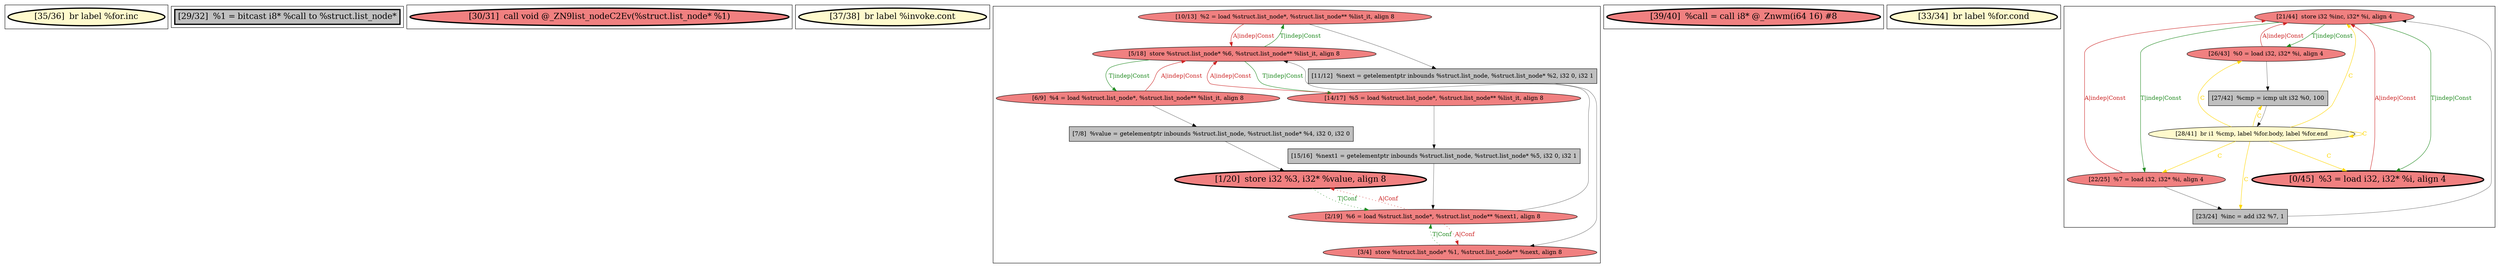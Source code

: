 
digraph G {





subgraph cluster7 {


node473 [penwidth=3.0,fontsize=20,fillcolor=lemonchiffon,label="[35/36]  br label %for.inc",shape=ellipse,style=filled ]



}

subgraph cluster6 {


node472 [penwidth=3.0,fontsize=20,fillcolor=grey,label="[29/32]  %1 = bitcast i8* %call to %struct.list_node*",shape=rectangle,style=filled ]



}

subgraph cluster0 {


node451 [penwidth=3.0,fontsize=20,fillcolor=lightcoral,label="[30/31]  call void @_ZN9list_nodeC2Ev(%struct.list_node* %1)",shape=ellipse,style=filled ]



}

subgraph cluster5 {


node471 [penwidth=3.0,fontsize=20,fillcolor=lemonchiffon,label="[37/38]  br label %invoke.cont",shape=ellipse,style=filled ]



}

subgraph cluster1 {


node461 [fillcolor=lightcoral,label="[10/13]  %2 = load %struct.list_node*, %struct.list_node** %list_it, align 8",shape=ellipse,style=filled ]
node460 [fillcolor=lightcoral,label="[5/18]  store %struct.list_node* %6, %struct.list_node** %list_it, align 8",shape=ellipse,style=filled ]
node459 [fillcolor=lightcoral,label="[14/17]  %5 = load %struct.list_node*, %struct.list_node** %list_it, align 8",shape=ellipse,style=filled ]
node453 [fillcolor=lightcoral,label="[6/9]  %4 = load %struct.list_node*, %struct.list_node** %list_it, align 8",shape=ellipse,style=filled ]
node458 [fillcolor=lightcoral,label="[2/19]  %6 = load %struct.list_node*, %struct.list_node** %next1, align 8",shape=ellipse,style=filled ]
node456 [fillcolor=grey,label="[11/12]  %next = getelementptr inbounds %struct.list_node, %struct.list_node* %2, i32 0, i32 1",shape=rectangle,style=filled ]
node457 [fillcolor=lightcoral,label="[3/4]  store %struct.list_node* %1, %struct.list_node** %next, align 8",shape=ellipse,style=filled ]
node455 [penwidth=3.0,fontsize=20,fillcolor=lightcoral,label="[1/20]  store i32 %3, i32* %value, align 8",shape=ellipse,style=filled ]
node452 [fillcolor=grey,label="[15/16]  %next1 = getelementptr inbounds %struct.list_node, %struct.list_node* %5, i32 0, i32 1",shape=rectangle,style=filled ]
node454 [fillcolor=grey,label="[7/8]  %value = getelementptr inbounds %struct.list_node, %struct.list_node* %4, i32 0, i32 0",shape=rectangle,style=filled ]

node453->node460 [style=solid,color=firebrick3,label="A|indep|Const",penwidth=1.0,fontcolor=firebrick3 ]
node458->node460 [style=solid,color=black,label="",penwidth=0.5,fontcolor=black ]
node461->node456 [style=solid,color=black,label="",penwidth=0.5,fontcolor=black ]
node458->node455 [style=dotted,color=firebrick3,label="A|Conf",penwidth=1.0,fontcolor=firebrick3 ]
node460->node453 [style=solid,color=forestgreen,label="T|indep|Const",penwidth=1.0,fontcolor=forestgreen ]
node456->node457 [style=solid,color=black,label="",penwidth=0.5,fontcolor=black ]
node459->node452 [style=solid,color=black,label="",penwidth=0.5,fontcolor=black ]
node454->node455 [style=solid,color=black,label="",penwidth=0.5,fontcolor=black ]
node457->node458 [style=dotted,color=forestgreen,label="T|Conf",penwidth=1.0,fontcolor=forestgreen ]
node452->node458 [style=solid,color=black,label="",penwidth=0.5,fontcolor=black ]
node458->node457 [style=dotted,color=firebrick3,label="A|Conf",penwidth=1.0,fontcolor=firebrick3 ]
node453->node454 [style=solid,color=black,label="",penwidth=0.5,fontcolor=black ]
node460->node461 [style=solid,color=forestgreen,label="T|indep|Const",penwidth=1.0,fontcolor=forestgreen ]
node455->node458 [style=dotted,color=forestgreen,label="T|Conf",penwidth=1.0,fontcolor=forestgreen ]
node460->node459 [style=solid,color=forestgreen,label="T|indep|Const",penwidth=1.0,fontcolor=forestgreen ]
node459->node460 [style=solid,color=firebrick3,label="A|indep|Const",penwidth=1.0,fontcolor=firebrick3 ]
node461->node460 [style=solid,color=firebrick3,label="A|indep|Const",penwidth=1.0,fontcolor=firebrick3 ]


}

subgraph cluster2 {


node462 [penwidth=3.0,fontsize=20,fillcolor=lightcoral,label="[39/40]  %call = call i8* @_Znwm(i64 16) #8",shape=ellipse,style=filled ]



}

subgraph cluster3 {


node463 [penwidth=3.0,fontsize=20,fillcolor=lemonchiffon,label="[33/34]  br label %for.cond",shape=ellipse,style=filled ]



}

subgraph cluster4 {


node465 [fillcolor=lightcoral,label="[21/44]  store i32 %inc, i32* %i, align 4",shape=ellipse,style=filled ]
node469 [fillcolor=lightcoral,label="[22/25]  %7 = load i32, i32* %i, align 4",shape=ellipse,style=filled ]
node464 [fillcolor=lightcoral,label="[26/43]  %0 = load i32, i32* %i, align 4",shape=ellipse,style=filled ]
node470 [fillcolor=lemonchiffon,label="[28/41]  br i1 %cmp, label %for.body, label %for.end",shape=ellipse,style=filled ]
node467 [fillcolor=grey,label="[23/24]  %inc = add i32 %7, 1",shape=rectangle,style=filled ]
node466 [penwidth=3.0,fontsize=20,fillcolor=lightcoral,label="[0/45]  %3 = load i32, i32* %i, align 4",shape=ellipse,style=filled ]
node468 [fillcolor=grey,label="[27/42]  %cmp = icmp ult i32 %0, 100",shape=rectangle,style=filled ]

node470->node467 [style=solid,color=gold,label="C",penwidth=1.0,fontcolor=gold ]
node465->node466 [style=solid,color=forestgreen,label="T|indep|Const",penwidth=1.0,fontcolor=forestgreen ]
node465->node469 [style=solid,color=forestgreen,label="T|indep|Const",penwidth=1.0,fontcolor=forestgreen ]
node464->node465 [style=solid,color=firebrick3,label="A|indep|Const",penwidth=1.0,fontcolor=firebrick3 ]
node470->node468 [style=solid,color=gold,label="C",penwidth=1.0,fontcolor=gold ]
node466->node465 [style=solid,color=firebrick3,label="A|indep|Const",penwidth=1.0,fontcolor=firebrick3 ]
node465->node464 [style=solid,color=forestgreen,label="T|indep|Const",penwidth=1.0,fontcolor=forestgreen ]
node470->node469 [style=solid,color=gold,label="C",penwidth=1.0,fontcolor=gold ]
node464->node468 [style=solid,color=black,label="",penwidth=0.5,fontcolor=black ]
node470->node470 [style=solid,color=gold,label="C",penwidth=1.0,fontcolor=gold ]
node467->node465 [style=solid,color=black,label="",penwidth=0.5,fontcolor=black ]
node469->node465 [style=solid,color=firebrick3,label="A|indep|Const",penwidth=1.0,fontcolor=firebrick3 ]
node468->node470 [style=solid,color=black,label="",penwidth=0.5,fontcolor=black ]
node470->node465 [style=solid,color=gold,label="C",penwidth=1.0,fontcolor=gold ]
node470->node464 [style=solid,color=gold,label="C",penwidth=1.0,fontcolor=gold ]
node469->node467 [style=solid,color=black,label="",penwidth=0.5,fontcolor=black ]
node470->node466 [style=solid,color=gold,label="C",penwidth=1.0,fontcolor=gold ]


}

}
